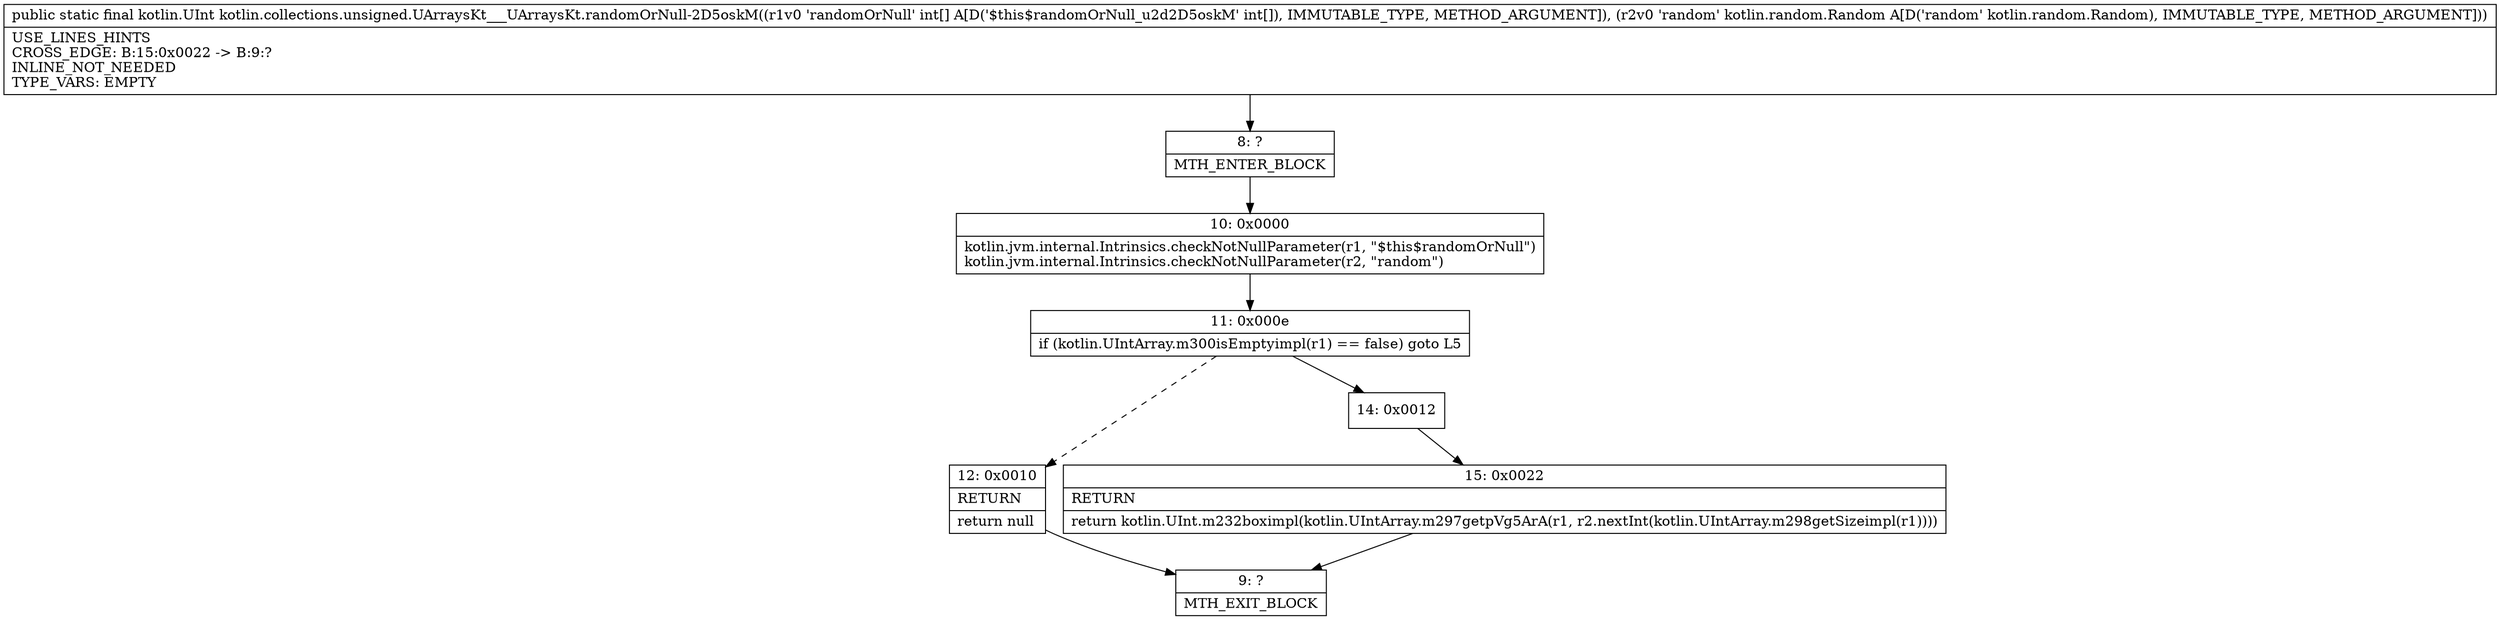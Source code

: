 digraph "CFG forkotlin.collections.unsigned.UArraysKt___UArraysKt.randomOrNull\-2D5oskM([ILkotlin\/random\/Random;)Lkotlin\/UInt;" {
Node_8 [shape=record,label="{8\:\ ?|MTH_ENTER_BLOCK\l}"];
Node_10 [shape=record,label="{10\:\ 0x0000|kotlin.jvm.internal.Intrinsics.checkNotNullParameter(r1, \"$this$randomOrNull\")\lkotlin.jvm.internal.Intrinsics.checkNotNullParameter(r2, \"random\")\l}"];
Node_11 [shape=record,label="{11\:\ 0x000e|if (kotlin.UIntArray.m300isEmptyimpl(r1) == false) goto L5\l}"];
Node_12 [shape=record,label="{12\:\ 0x0010|RETURN\l|return null\l}"];
Node_9 [shape=record,label="{9\:\ ?|MTH_EXIT_BLOCK\l}"];
Node_14 [shape=record,label="{14\:\ 0x0012}"];
Node_15 [shape=record,label="{15\:\ 0x0022|RETURN\l|return kotlin.UInt.m232boximpl(kotlin.UIntArray.m297getpVg5ArA(r1, r2.nextInt(kotlin.UIntArray.m298getSizeimpl(r1))))\l}"];
MethodNode[shape=record,label="{public static final kotlin.UInt kotlin.collections.unsigned.UArraysKt___UArraysKt.randomOrNull\-2D5oskM((r1v0 'randomOrNull' int[] A[D('$this$randomOrNull_u2d2D5oskM' int[]), IMMUTABLE_TYPE, METHOD_ARGUMENT]), (r2v0 'random' kotlin.random.Random A[D('random' kotlin.random.Random), IMMUTABLE_TYPE, METHOD_ARGUMENT]))  | USE_LINES_HINTS\lCROSS_EDGE: B:15:0x0022 \-\> B:9:?\lINLINE_NOT_NEEDED\lTYPE_VARS: EMPTY\l}"];
MethodNode -> Node_8;Node_8 -> Node_10;
Node_10 -> Node_11;
Node_11 -> Node_12[style=dashed];
Node_11 -> Node_14;
Node_12 -> Node_9;
Node_14 -> Node_15;
Node_15 -> Node_9;
}

